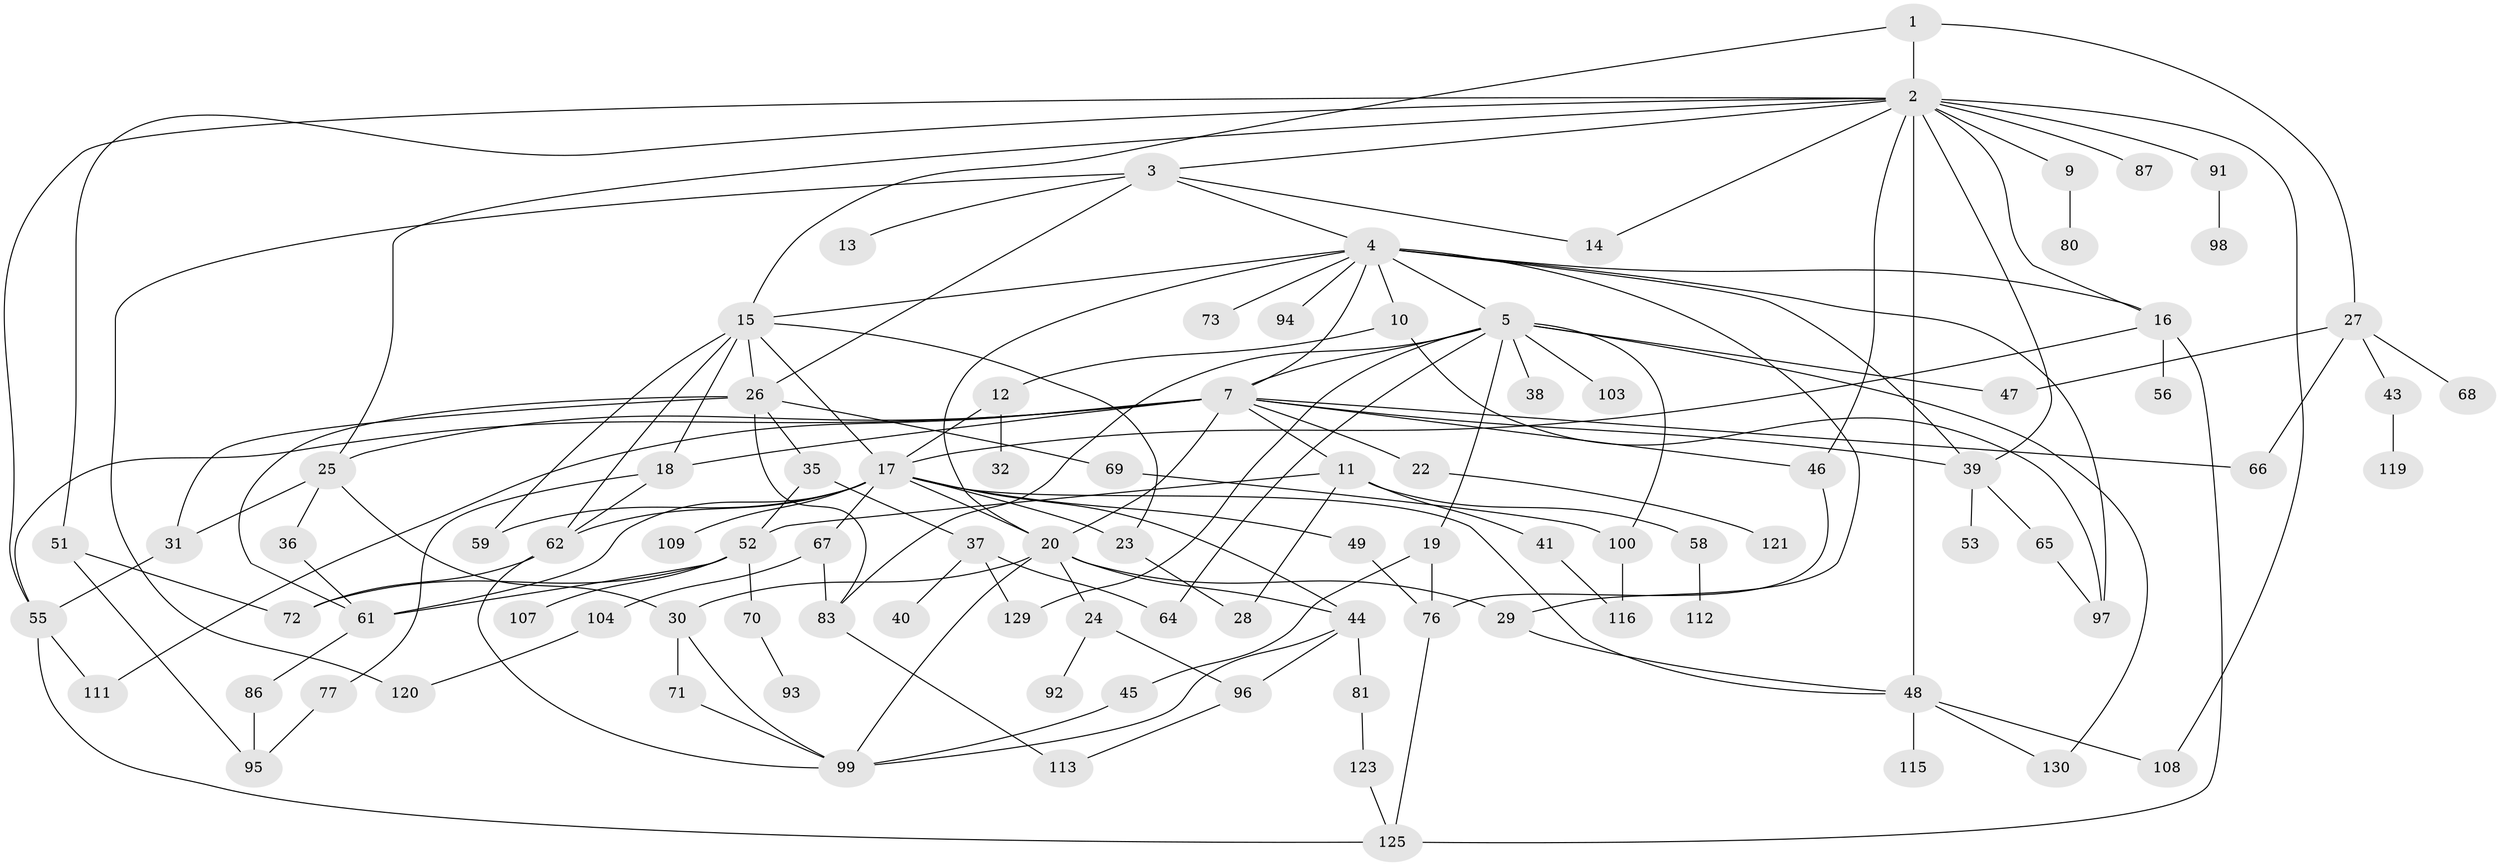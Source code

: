 // Generated by graph-tools (version 1.1) at 2025/51/02/27/25 19:51:36]
// undirected, 96 vertices, 156 edges
graph export_dot {
graph [start="1"]
  node [color=gray90,style=filled];
  1;
  2 [super="+21"];
  3 [super="+122"];
  4 [super="+6"];
  5 [super="+8"];
  7 [super="+33"];
  9 [super="+75"];
  10 [super="+42"];
  11;
  12;
  13 [super="+82"];
  14;
  15 [super="+84"];
  16 [super="+78"];
  17 [super="+34"];
  18 [super="+54"];
  19;
  20 [super="+106"];
  22;
  23;
  24 [super="+50"];
  25 [super="+127"];
  26 [super="+105"];
  27 [super="+79"];
  28;
  29;
  30 [super="+110"];
  31 [super="+85"];
  32;
  35;
  36;
  37 [super="+133"];
  38 [super="+102"];
  39 [super="+124"];
  40;
  41 [super="+74"];
  43;
  44 [super="+57"];
  45;
  46;
  47;
  48 [super="+63"];
  49;
  51 [super="+117"];
  52 [super="+60"];
  53;
  55 [super="+90"];
  56;
  58;
  59;
  61;
  62 [super="+118"];
  64;
  65;
  66;
  67;
  68;
  69;
  70;
  71;
  72 [super="+89"];
  73;
  76 [super="+114"];
  77 [super="+101"];
  80;
  81;
  83 [super="+88"];
  86;
  87;
  91;
  92;
  93;
  94;
  95;
  96;
  97;
  98;
  99;
  100;
  103;
  104;
  107 [super="+132"];
  108;
  109;
  111;
  112;
  113;
  115;
  116 [super="+128"];
  119;
  120;
  121;
  123;
  125 [super="+126"];
  129;
  130 [super="+131"];
  1 -- 2;
  1 -- 15;
  1 -- 27;
  2 -- 3;
  2 -- 9;
  2 -- 14;
  2 -- 25;
  2 -- 51;
  2 -- 87;
  2 -- 91;
  2 -- 108;
  2 -- 46;
  2 -- 55;
  2 -- 48;
  2 -- 39;
  2 -- 16;
  3 -- 4;
  3 -- 13;
  3 -- 26;
  3 -- 120;
  3 -- 14;
  4 -- 5;
  4 -- 7;
  4 -- 16;
  4 -- 29;
  4 -- 94;
  4 -- 97;
  4 -- 39;
  4 -- 20;
  4 -- 73;
  4 -- 10;
  4 -- 15;
  5 -- 38 [weight=2];
  5 -- 64;
  5 -- 129;
  5 -- 100;
  5 -- 83;
  5 -- 103;
  5 -- 7;
  5 -- 19;
  5 -- 47;
  5 -- 130;
  7 -- 11;
  7 -- 22;
  7 -- 46;
  7 -- 66;
  7 -- 55;
  7 -- 39;
  7 -- 25;
  7 -- 111;
  7 -- 20;
  7 -- 18;
  9 -- 80;
  10 -- 12;
  10 -- 97;
  11 -- 28;
  11 -- 41;
  11 -- 58;
  11 -- 52;
  12 -- 17;
  12 -- 32;
  15 -- 18;
  15 -- 26;
  15 -- 17;
  15 -- 23;
  15 -- 59;
  15 -- 62;
  16 -- 56;
  16 -- 125;
  16 -- 17;
  17 -- 23;
  17 -- 49;
  17 -- 67;
  17 -- 44;
  17 -- 109;
  17 -- 59;
  17 -- 61;
  17 -- 62;
  17 -- 20;
  17 -- 48;
  18 -- 77;
  18 -- 62;
  19 -- 45;
  19 -- 76;
  20 -- 24;
  20 -- 44;
  20 -- 99;
  20 -- 29;
  20 -- 30;
  22 -- 121;
  23 -- 28;
  24 -- 96;
  24 -- 92;
  25 -- 30;
  25 -- 36;
  25 -- 31;
  26 -- 31;
  26 -- 35;
  26 -- 69;
  26 -- 83 [weight=2];
  26 -- 61;
  27 -- 43;
  27 -- 68;
  27 -- 66;
  27 -- 47;
  29 -- 48;
  30 -- 71;
  30 -- 99;
  31 -- 55;
  35 -- 37;
  35 -- 52;
  36 -- 61;
  37 -- 40;
  37 -- 64;
  37 -- 129;
  39 -- 53;
  39 -- 65 [weight=2];
  41 -- 116;
  43 -- 119;
  44 -- 81;
  44 -- 99;
  44 -- 96;
  45 -- 99;
  46 -- 76;
  48 -- 130;
  48 -- 115;
  48 -- 108;
  49 -- 76;
  51 -- 95;
  51 -- 72;
  52 -- 61;
  52 -- 70;
  52 -- 107;
  52 -- 72;
  55 -- 111;
  55 -- 125;
  58 -- 112;
  61 -- 86;
  62 -- 72;
  62 -- 99;
  65 -- 97;
  67 -- 83;
  67 -- 104;
  69 -- 100;
  70 -- 93;
  71 -- 99;
  76 -- 125;
  77 -- 95;
  81 -- 123;
  83 -- 113;
  86 -- 95;
  91 -- 98;
  96 -- 113;
  100 -- 116;
  104 -- 120;
  123 -- 125;
}
